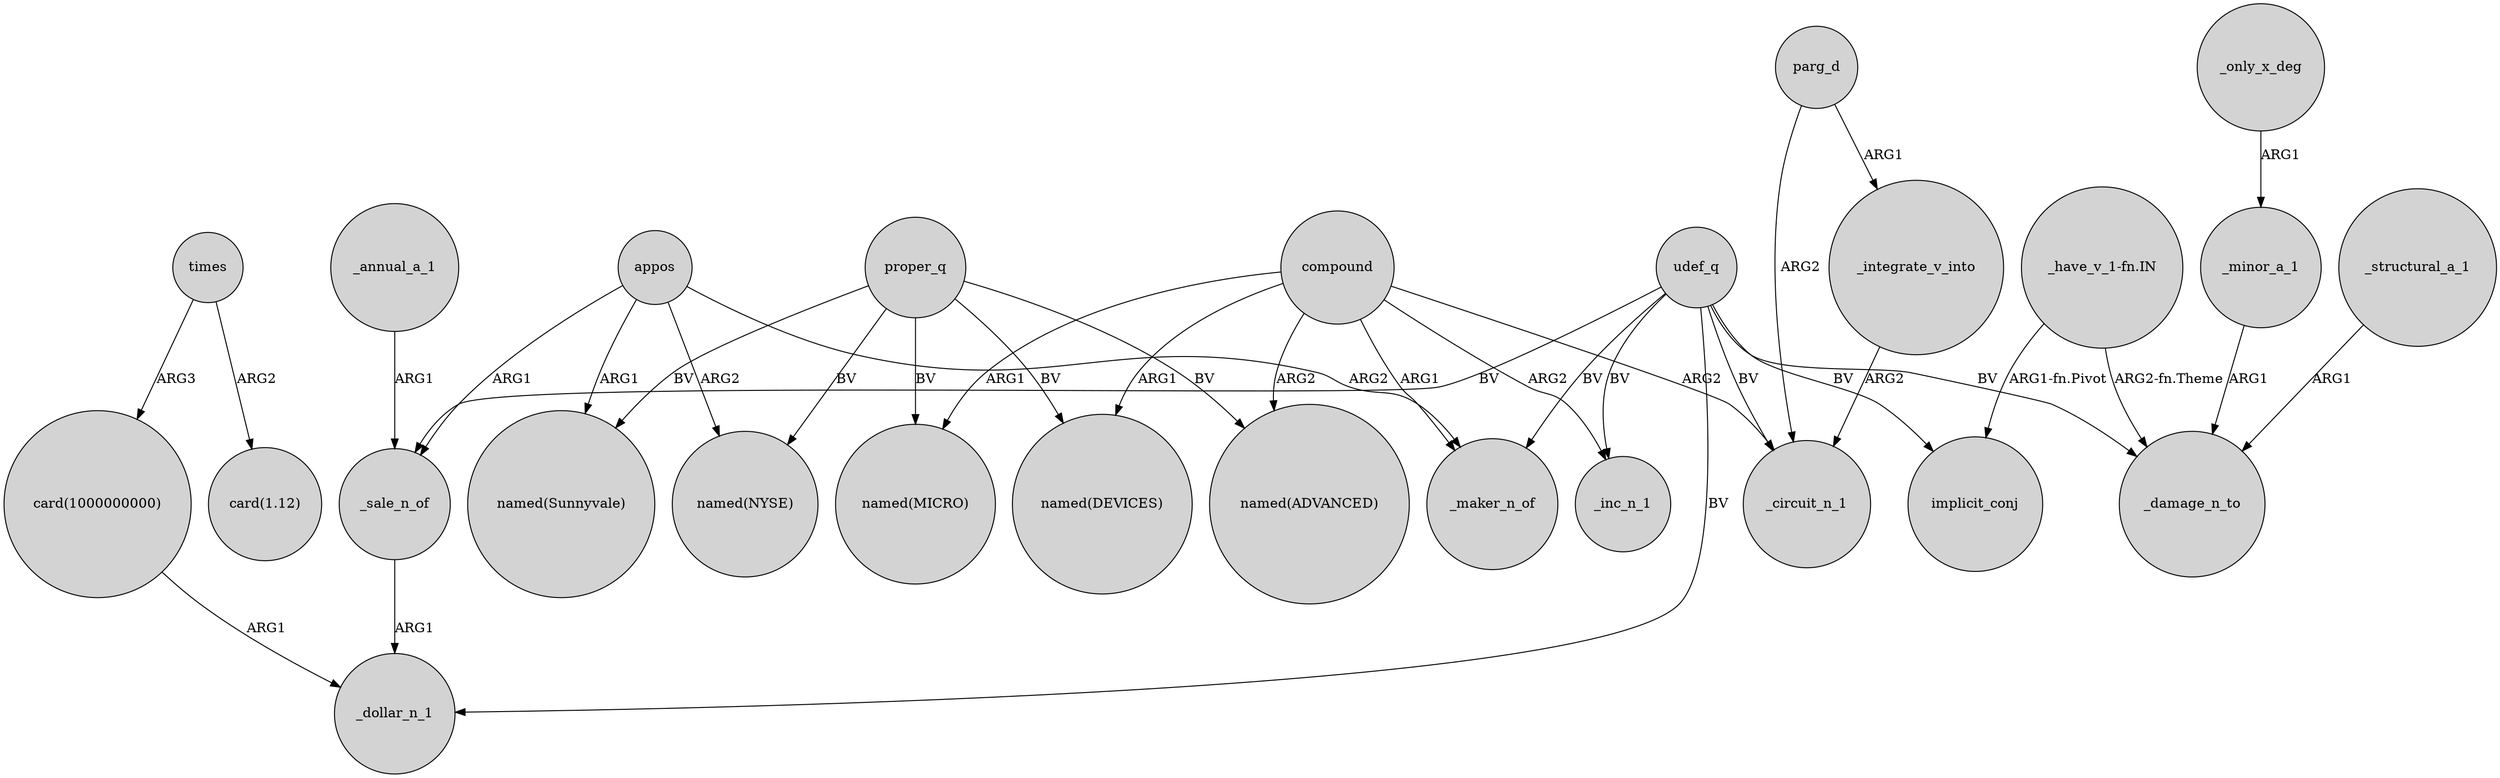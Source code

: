digraph {
	node [shape=circle style=filled]
	times -> "card(1.12)" [label=ARG2]
	udef_q -> _inc_n_1 [label=BV]
	proper_q -> "named(DEVICES)" [label=BV]
	proper_q -> "named(MICRO)" [label=BV]
	parg_d -> _circuit_n_1 [label=ARG2]
	compound -> "named(DEVICES)" [label=ARG1]
	appos -> "named(NYSE)" [label=ARG2]
	_only_x_deg -> _minor_a_1 [label=ARG1]
	compound -> _maker_n_of [label=ARG1]
	udef_q -> _circuit_n_1 [label=BV]
	parg_d -> _integrate_v_into [label=ARG1]
	udef_q -> implicit_conj [label=BV]
	appos -> _maker_n_of [label=ARG2]
	times -> "card(1000000000)" [label=ARG3]
	proper_q -> "named(NYSE)" [label=BV]
	_annual_a_1 -> _sale_n_of [label=ARG1]
	appos -> _sale_n_of [label=ARG1]
	appos -> "named(Sunnyvale)" [label=ARG1]
	udef_q -> _damage_n_to [label=BV]
	udef_q -> _maker_n_of [label=BV]
	"_have_v_1-fn.IN" -> implicit_conj [label="ARG1-fn.Pivot"]
	"_have_v_1-fn.IN" -> _damage_n_to [label="ARG2-fn.Theme"]
	_integrate_v_into -> _circuit_n_1 [label=ARG2]
	compound -> "named(ADVANCED)" [label=ARG2]
	udef_q -> _sale_n_of [label=BV]
	proper_q -> "named(ADVANCED)" [label=BV]
	_minor_a_1 -> _damage_n_to [label=ARG1]
	_structural_a_1 -> _damage_n_to [label=ARG1]
	"card(1000000000)" -> _dollar_n_1 [label=ARG1]
	proper_q -> "named(Sunnyvale)" [label=BV]
	compound -> _inc_n_1 [label=ARG2]
	udef_q -> _dollar_n_1 [label=BV]
	_sale_n_of -> _dollar_n_1 [label=ARG1]
	compound -> _circuit_n_1 [label=ARG2]
	compound -> "named(MICRO)" [label=ARG1]
}
